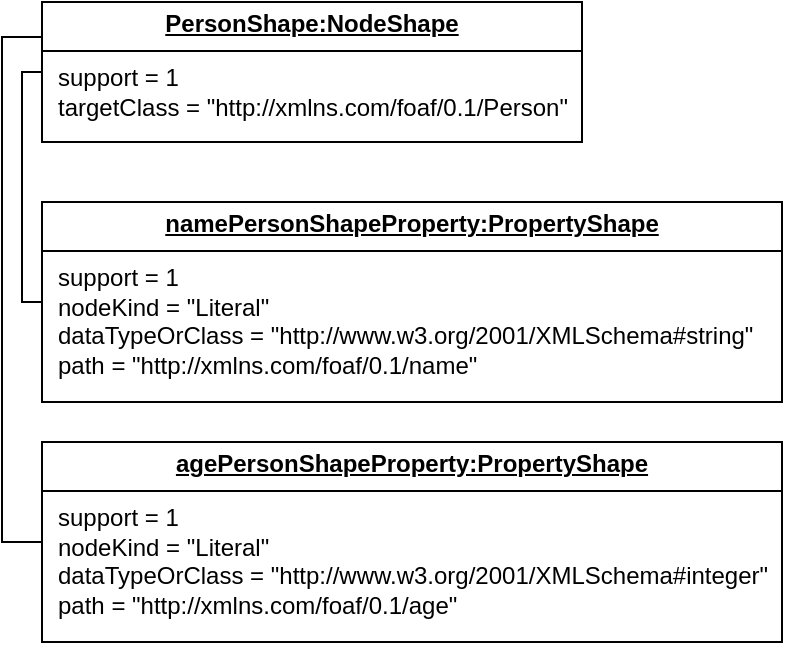<mxfile version="24.7.5">
  <diagram name="Seite-1" id="07l8OcyoGIzoHqYfddsq">
    <mxGraphModel dx="808" dy="478" grid="1" gridSize="10" guides="1" tooltips="1" connect="1" arrows="1" fold="1" page="1" pageScale="1" pageWidth="827" pageHeight="1169" math="0" shadow="0">
      <root>
        <mxCell id="0" />
        <mxCell id="1" parent="0" />
        <mxCell id="sM-mWjcGGShyLAEyyxYu-2" value="&lt;p style=&quot;margin:0px;margin-top:4px;text-align:center;text-decoration:underline;&quot;&gt;&lt;b&gt;PersonShape:NodeShape&lt;/b&gt;&lt;/p&gt;&lt;hr size=&quot;1&quot; style=&quot;border-style:solid;&quot;&gt;&lt;p style=&quot;margin:0px;margin-left:8px;&quot;&gt;support = 1&lt;br&gt;targetClass = &quot;http://xmlns.com/foaf/0.1/Person&quot;&lt;br&gt;&lt;br&gt;&lt;/p&gt;" style="verticalAlign=top;align=left;overflow=fill;html=1;whiteSpace=wrap;" parent="1" vertex="1">
          <mxGeometry x="190" y="260" width="270" height="70" as="geometry" />
        </mxCell>
        <mxCell id="sM-mWjcGGShyLAEyyxYu-5" value="&lt;p style=&quot;margin:0px;margin-top:4px;text-align:center;text-decoration:underline;&quot;&gt;&lt;b&gt;agePersonShapeProperty:PropertyShape&lt;/b&gt;&lt;/p&gt;&lt;hr size=&quot;1&quot; style=&quot;border-style:solid;&quot;&gt;&lt;p style=&quot;margin:0px;margin-left:8px;&quot;&gt;support = 1&lt;br&gt;nodeKind = &quot;Literal&quot;&lt;/p&gt;&lt;p style=&quot;margin:0px;margin-left:8px;&quot;&gt;dataTypeOrClass = &quot;http://www.w3.org/2001/XMLSchema#integer&quot;&lt;br&gt;path = &quot;http://xmlns.com/foaf/0.1/age&quot;&lt;/p&gt;" style="verticalAlign=top;align=left;overflow=fill;html=1;whiteSpace=wrap;" parent="1" vertex="1">
          <mxGeometry x="190" y="480" width="370" height="100" as="geometry" />
        </mxCell>
        <mxCell id="sM-mWjcGGShyLAEyyxYu-7" value="" style="endArrow=none;startArrow=none;endFill=0;startFill=0;endSize=8;html=1;verticalAlign=bottom;labelBackgroundColor=none;strokeWidth=1;rounded=0;exitX=0;exitY=0.25;exitDx=0;exitDy=0;entryX=0;entryY=0.5;entryDx=0;entryDy=0;edgeStyle=orthogonalEdgeStyle;" parent="1" source="sM-mWjcGGShyLAEyyxYu-2" target="sM-mWjcGGShyLAEyyxYu-5" edge="1">
          <mxGeometry width="160" relative="1" as="geometry">
            <mxPoint x="340" y="520" as="sourcePoint" />
            <mxPoint x="500" y="520" as="targetPoint" />
            <Array as="points">
              <mxPoint x="170" y="278" />
              <mxPoint x="170" y="530" />
            </Array>
          </mxGeometry>
        </mxCell>
        <mxCell id="EiyrFJL_8s8y13Y-NqBt-1" value="" style="endArrow=none;startArrow=none;endFill=0;startFill=0;endSize=8;html=1;verticalAlign=bottom;labelBackgroundColor=none;strokeWidth=1;rounded=0;exitX=0;exitY=0.5;exitDx=0;exitDy=0;entryX=0;entryY=0.5;entryDx=0;entryDy=0;edgeStyle=orthogonalEdgeStyle;" edge="1" parent="1" source="sM-mWjcGGShyLAEyyxYu-2" target="sM-mWjcGGShyLAEyyxYu-3">
          <mxGeometry width="160" relative="1" as="geometry">
            <mxPoint x="325" y="330" as="sourcePoint" />
            <mxPoint x="605" y="410" as="targetPoint" />
          </mxGeometry>
        </mxCell>
        <mxCell id="sM-mWjcGGShyLAEyyxYu-3" value="&lt;p style=&quot;margin:0px;margin-top:4px;text-align:center;text-decoration:underline;&quot;&gt;&lt;b&gt;namePersonShapeProperty:PropertyShape&lt;/b&gt;&lt;/p&gt;&lt;hr size=&quot;1&quot; style=&quot;border-style:solid;&quot;&gt;&lt;p style=&quot;margin:0px;margin-left:8px;&quot;&gt;support = 1&lt;br&gt;nodeKind = &quot;Literal&quot;&lt;/p&gt;&lt;p style=&quot;margin:0px;margin-left:8px;&quot;&gt;dataTypeOrClass = &quot;http://www.w3.org/2001/XMLSchema#string&quot;&lt;/p&gt;&lt;p style=&quot;margin:0px;margin-left:8px;&quot;&gt;path = &quot;http://xmlns.com/foaf/0.1/name&quot;&lt;br&gt;&lt;br&gt;&lt;/p&gt;" style="verticalAlign=top;align=left;overflow=fill;html=1;whiteSpace=wrap;" parent="1" vertex="1">
          <mxGeometry x="190" y="360" width="370" height="100" as="geometry" />
        </mxCell>
      </root>
    </mxGraphModel>
  </diagram>
</mxfile>
